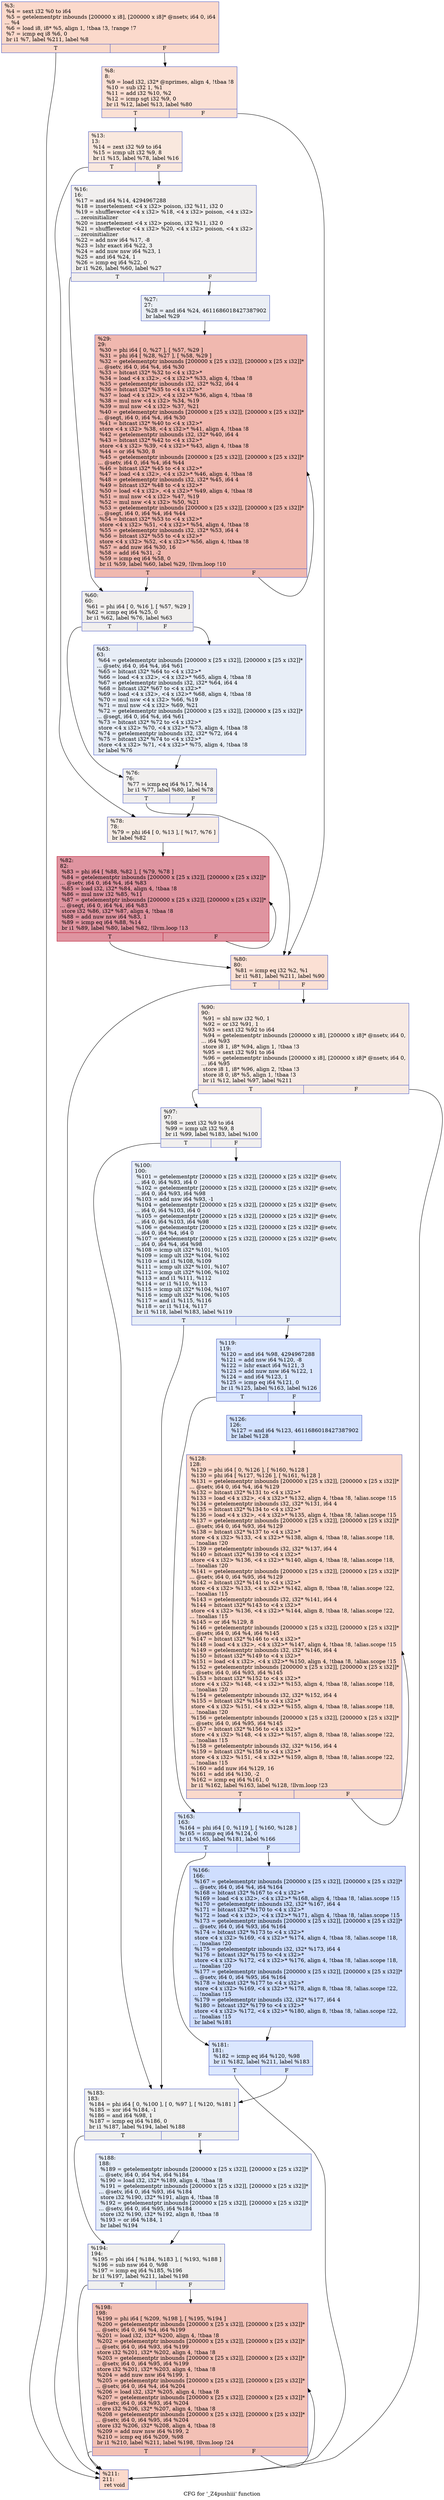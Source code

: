 digraph "CFG for '_Z4pushiii' function" {
	label="CFG for '_Z4pushiii' function";

	Node0x55e00fbd27b0 [shape=record,color="#3d50c3ff", style=filled, fillcolor="#f7a88970",label="{%3:\l  %4 = sext i32 %0 to i64\l  %5 = getelementptr inbounds [200000 x i8], [200000 x i8]* @nsetv, i64 0, i64\l... %4\l  %6 = load i8, i8* %5, align 1, !tbaa !3, !range !7\l  %7 = icmp eq i8 %6, 0\l  br i1 %7, label %211, label %8\l|{<s0>T|<s1>F}}"];
	Node0x55e00fbd27b0:s0 -> Node0x55e00fbd2c80;
	Node0x55e00fbd27b0:s1 -> Node0x55e00fbd2d10;
	Node0x55e00fbd2d10 [shape=record,color="#3d50c3ff", style=filled, fillcolor="#f7b99e70",label="{%8:\l8:                                                \l  %9 = load i32, i32* @nprimes, align 4, !tbaa !8\l  %10 = sub i32 1, %1\l  %11 = add i32 %10, %2\l  %12 = icmp sgt i32 %9, 0\l  br i1 %12, label %13, label %80\l|{<s0>T|<s1>F}}"];
	Node0x55e00fbd2d10:s0 -> Node0x55e00fbd2870;
	Node0x55e00fbd2d10:s1 -> Node0x55e00fbd5260;
	Node0x55e00fbd2870 [shape=record,color="#3d50c3ff", style=filled, fillcolor="#f2cab570",label="{%13:\l13:                                               \l  %14 = zext i32 %9 to i64\l  %15 = icmp ult i32 %9, 8\l  br i1 %15, label %78, label %16\l|{<s0>T|<s1>F}}"];
	Node0x55e00fbd2870:s0 -> Node0x55e00fbd54a0;
	Node0x55e00fbd2870:s1 -> Node0x55e00fbd54f0;
	Node0x55e00fbd54f0 [shape=record,color="#3d50c3ff", style=filled, fillcolor="#e0dbd870",label="{%16:\l16:                                               \l  %17 = and i64 %14, 4294967288\l  %18 = insertelement \<4 x i32\> poison, i32 %11, i32 0\l  %19 = shufflevector \<4 x i32\> %18, \<4 x i32\> poison, \<4 x i32\>\l... zeroinitializer\l  %20 = insertelement \<4 x i32\> poison, i32 %11, i32 0\l  %21 = shufflevector \<4 x i32\> %20, \<4 x i32\> poison, \<4 x i32\>\l... zeroinitializer\l  %22 = add nsw i64 %17, -8\l  %23 = lshr exact i64 %22, 3\l  %24 = add nuw nsw i64 %23, 1\l  %25 = and i64 %24, 1\l  %26 = icmp eq i64 %22, 0\l  br i1 %26, label %60, label %27\l|{<s0>T|<s1>F}}"];
	Node0x55e00fbd54f0:s0 -> Node0x55e00fbd5c00;
	Node0x55e00fbd54f0:s1 -> Node0x55e00fbd5c50;
	Node0x55e00fbd5c50 [shape=record,color="#3d50c3ff", style=filled, fillcolor="#d1dae970",label="{%27:\l27:                                               \l  %28 = and i64 %24, 4611686018427387902\l  br label %29\l}"];
	Node0x55e00fbd5c50 -> Node0x55e00fbd5e40;
	Node0x55e00fbd5e40 [shape=record,color="#3d50c3ff", style=filled, fillcolor="#dc5d4a70",label="{%29:\l29:                                               \l  %30 = phi i64 [ 0, %27 ], [ %57, %29 ]\l  %31 = phi i64 [ %28, %27 ], [ %58, %29 ]\l  %32 = getelementptr inbounds [200000 x [25 x i32]], [200000 x [25 x i32]]*\l... @setv, i64 0, i64 %4, i64 %30\l  %33 = bitcast i32* %32 to \<4 x i32\>*\l  %34 = load \<4 x i32\>, \<4 x i32\>* %33, align 4, !tbaa !8\l  %35 = getelementptr inbounds i32, i32* %32, i64 4\l  %36 = bitcast i32* %35 to \<4 x i32\>*\l  %37 = load \<4 x i32\>, \<4 x i32\>* %36, align 4, !tbaa !8\l  %38 = mul nsw \<4 x i32\> %34, %19\l  %39 = mul nsw \<4 x i32\> %37, %21\l  %40 = getelementptr inbounds [200000 x [25 x i32]], [200000 x [25 x i32]]*\l... @segt, i64 0, i64 %4, i64 %30\l  %41 = bitcast i32* %40 to \<4 x i32\>*\l  store \<4 x i32\> %38, \<4 x i32\>* %41, align 4, !tbaa !8\l  %42 = getelementptr inbounds i32, i32* %40, i64 4\l  %43 = bitcast i32* %42 to \<4 x i32\>*\l  store \<4 x i32\> %39, \<4 x i32\>* %43, align 4, !tbaa !8\l  %44 = or i64 %30, 8\l  %45 = getelementptr inbounds [200000 x [25 x i32]], [200000 x [25 x i32]]*\l... @setv, i64 0, i64 %4, i64 %44\l  %46 = bitcast i32* %45 to \<4 x i32\>*\l  %47 = load \<4 x i32\>, \<4 x i32\>* %46, align 4, !tbaa !8\l  %48 = getelementptr inbounds i32, i32* %45, i64 4\l  %49 = bitcast i32* %48 to \<4 x i32\>*\l  %50 = load \<4 x i32\>, \<4 x i32\>* %49, align 4, !tbaa !8\l  %51 = mul nsw \<4 x i32\> %47, %19\l  %52 = mul nsw \<4 x i32\> %50, %21\l  %53 = getelementptr inbounds [200000 x [25 x i32]], [200000 x [25 x i32]]*\l... @segt, i64 0, i64 %4, i64 %44\l  %54 = bitcast i32* %53 to \<4 x i32\>*\l  store \<4 x i32\> %51, \<4 x i32\>* %54, align 4, !tbaa !8\l  %55 = getelementptr inbounds i32, i32* %53, i64 4\l  %56 = bitcast i32* %55 to \<4 x i32\>*\l  store \<4 x i32\> %52, \<4 x i32\>* %56, align 4, !tbaa !8\l  %57 = add nuw i64 %30, 16\l  %58 = add i64 %31, -2\l  %59 = icmp eq i64 %58, 0\l  br i1 %59, label %60, label %29, !llvm.loop !10\l|{<s0>T|<s1>F}}"];
	Node0x55e00fbd5e40:s0 -> Node0x55e00fbd5c00;
	Node0x55e00fbd5e40:s1 -> Node0x55e00fbd5e40;
	Node0x55e00fbd5c00 [shape=record,color="#3d50c3ff", style=filled, fillcolor="#e0dbd870",label="{%60:\l60:                                               \l  %61 = phi i64 [ 0, %16 ], [ %57, %29 ]\l  %62 = icmp eq i64 %25, 0\l  br i1 %62, label %76, label %63\l|{<s0>T|<s1>F}}"];
	Node0x55e00fbd5c00:s0 -> Node0x55e00fbc7680;
	Node0x55e00fbd5c00:s1 -> Node0x55e00fbd85e0;
	Node0x55e00fbd85e0 [shape=record,color="#3d50c3ff", style=filled, fillcolor="#cbd8ee70",label="{%63:\l63:                                               \l  %64 = getelementptr inbounds [200000 x [25 x i32]], [200000 x [25 x i32]]*\l... @setv, i64 0, i64 %4, i64 %61\l  %65 = bitcast i32* %64 to \<4 x i32\>*\l  %66 = load \<4 x i32\>, \<4 x i32\>* %65, align 4, !tbaa !8\l  %67 = getelementptr inbounds i32, i32* %64, i64 4\l  %68 = bitcast i32* %67 to \<4 x i32\>*\l  %69 = load \<4 x i32\>, \<4 x i32\>* %68, align 4, !tbaa !8\l  %70 = mul nsw \<4 x i32\> %66, %19\l  %71 = mul nsw \<4 x i32\> %69, %21\l  %72 = getelementptr inbounds [200000 x [25 x i32]], [200000 x [25 x i32]]*\l... @segt, i64 0, i64 %4, i64 %61\l  %73 = bitcast i32* %72 to \<4 x i32\>*\l  store \<4 x i32\> %70, \<4 x i32\>* %73, align 4, !tbaa !8\l  %74 = getelementptr inbounds i32, i32* %72, i64 4\l  %75 = bitcast i32* %74 to \<4 x i32\>*\l  store \<4 x i32\> %71, \<4 x i32\>* %75, align 4, !tbaa !8\l  br label %76\l}"];
	Node0x55e00fbd85e0 -> Node0x55e00fbc7680;
	Node0x55e00fbc7680 [shape=record,color="#3d50c3ff", style=filled, fillcolor="#e0dbd870",label="{%76:\l76:                                               \l  %77 = icmp eq i64 %17, %14\l  br i1 %77, label %80, label %78\l|{<s0>T|<s1>F}}"];
	Node0x55e00fbc7680:s0 -> Node0x55e00fbd5260;
	Node0x55e00fbc7680:s1 -> Node0x55e00fbd54a0;
	Node0x55e00fbd54a0 [shape=record,color="#3d50c3ff", style=filled, fillcolor="#ecd3c570",label="{%78:\l78:                                               \l  %79 = phi i64 [ 0, %13 ], [ %17, %76 ]\l  br label %82\l}"];
	Node0x55e00fbd54a0 -> Node0x55e00fbd9570;
	Node0x55e00fbd5260 [shape=record,color="#3d50c3ff", style=filled, fillcolor="#f7b99e70",label="{%80:\l80:                                               \l  %81 = icmp eq i32 %2, %1\l  br i1 %81, label %211, label %90\l|{<s0>T|<s1>F}}"];
	Node0x55e00fbd5260:s0 -> Node0x55e00fbd2c80;
	Node0x55e00fbd5260:s1 -> Node0x55e00fbd96c0;
	Node0x55e00fbd9570 [shape=record,color="#b70d28ff", style=filled, fillcolor="#b70d2870",label="{%82:\l82:                                               \l  %83 = phi i64 [ %88, %82 ], [ %79, %78 ]\l  %84 = getelementptr inbounds [200000 x [25 x i32]], [200000 x [25 x i32]]*\l... @setv, i64 0, i64 %4, i64 %83\l  %85 = load i32, i32* %84, align 4, !tbaa !8\l  %86 = mul nsw i32 %85, %11\l  %87 = getelementptr inbounds [200000 x [25 x i32]], [200000 x [25 x i32]]*\l... @segt, i64 0, i64 %4, i64 %83\l  store i32 %86, i32* %87, align 4, !tbaa !8\l  %88 = add nuw nsw i64 %83, 1\l  %89 = icmp eq i64 %88, %14\l  br i1 %89, label %80, label %82, !llvm.loop !13\l|{<s0>T|<s1>F}}"];
	Node0x55e00fbd9570:s0 -> Node0x55e00fbd5260;
	Node0x55e00fbd9570:s1 -> Node0x55e00fbd9570;
	Node0x55e00fbd96c0 [shape=record,color="#3d50c3ff", style=filled, fillcolor="#eed0c070",label="{%90:\l90:                                               \l  %91 = shl nsw i32 %0, 1\l  %92 = or i32 %91, 1\l  %93 = sext i32 %92 to i64\l  %94 = getelementptr inbounds [200000 x i8], [200000 x i8]* @nsetv, i64 0,\l... i64 %93\l  store i8 1, i8* %94, align 1, !tbaa !3\l  %95 = sext i32 %91 to i64\l  %96 = getelementptr inbounds [200000 x i8], [200000 x i8]* @nsetv, i64 0,\l... i64 %95\l  store i8 1, i8* %96, align 2, !tbaa !3\l  store i8 0, i8* %5, align 1, !tbaa !3\l  br i1 %12, label %97, label %211\l|{<s0>T|<s1>F}}"];
	Node0x55e00fbd96c0:s0 -> Node0x55e00fbda970;
	Node0x55e00fbd96c0:s1 -> Node0x55e00fbd2c80;
	Node0x55e00fbda970 [shape=record,color="#3d50c3ff", style=filled, fillcolor="#e0dbd870",label="{%97:\l97:                                               \l  %98 = zext i32 %9 to i64\l  %99 = icmp ult i32 %9, 8\l  br i1 %99, label %183, label %100\l|{<s0>T|<s1>F}}"];
	Node0x55e00fbda970:s0 -> Node0x55e00fbdab70;
	Node0x55e00fbda970:s1 -> Node0x55e00fbdabc0;
	Node0x55e00fbdabc0 [shape=record,color="#3d50c3ff", style=filled, fillcolor="#cbd8ee70",label="{%100:\l100:                                              \l  %101 = getelementptr [200000 x [25 x i32]], [200000 x [25 x i32]]* @setv,\l... i64 0, i64 %93, i64 0\l  %102 = getelementptr [200000 x [25 x i32]], [200000 x [25 x i32]]* @setv,\l... i64 0, i64 %93, i64 %98\l  %103 = add nsw i64 %93, -1\l  %104 = getelementptr [200000 x [25 x i32]], [200000 x [25 x i32]]* @setv,\l... i64 0, i64 %103, i64 0\l  %105 = getelementptr [200000 x [25 x i32]], [200000 x [25 x i32]]* @setv,\l... i64 0, i64 %103, i64 %98\l  %106 = getelementptr [200000 x [25 x i32]], [200000 x [25 x i32]]* @setv,\l... i64 0, i64 %4, i64 0\l  %107 = getelementptr [200000 x [25 x i32]], [200000 x [25 x i32]]* @setv,\l... i64 0, i64 %4, i64 %98\l  %108 = icmp ult i32* %101, %105\l  %109 = icmp ult i32* %104, %102\l  %110 = and i1 %108, %109\l  %111 = icmp ult i32* %101, %107\l  %112 = icmp ult i32* %106, %102\l  %113 = and i1 %111, %112\l  %114 = or i1 %110, %113\l  %115 = icmp ult i32* %104, %107\l  %116 = icmp ult i32* %106, %105\l  %117 = and i1 %115, %116\l  %118 = or i1 %114, %117\l  br i1 %118, label %183, label %119\l|{<s0>T|<s1>F}}"];
	Node0x55e00fbdabc0:s0 -> Node0x55e00fbdab70;
	Node0x55e00fbdabc0:s1 -> Node0x55e00fbdb8c0;
	Node0x55e00fbdb8c0 [shape=record,color="#3d50c3ff", style=filled, fillcolor="#aec9fc70",label="{%119:\l119:                                              \l  %120 = and i64 %98, 4294967288\l  %121 = add nsw i64 %120, -8\l  %122 = lshr exact i64 %121, 3\l  %123 = add nuw nsw i64 %122, 1\l  %124 = and i64 %123, 1\l  %125 = icmp eq i64 %121, 0\l  br i1 %125, label %163, label %126\l|{<s0>T|<s1>F}}"];
	Node0x55e00fbdb8c0:s0 -> Node0x55e00fbdbd20;
	Node0x55e00fbdb8c0:s1 -> Node0x55e00fbdbd70;
	Node0x55e00fbdbd70 [shape=record,color="#3d50c3ff", style=filled, fillcolor="#9abbff70",label="{%126:\l126:                                              \l  %127 = and i64 %123, 4611686018427387902\l  br label %128\l}"];
	Node0x55e00fbdbd70 -> Node0x55e00fbdbf60;
	Node0x55e00fbdbf60 [shape=record,color="#3d50c3ff", style=filled, fillcolor="#f7a88970",label="{%128:\l128:                                              \l  %129 = phi i64 [ 0, %126 ], [ %160, %128 ]\l  %130 = phi i64 [ %127, %126 ], [ %161, %128 ]\l  %131 = getelementptr inbounds [200000 x [25 x i32]], [200000 x [25 x i32]]*\l... @setv, i64 0, i64 %4, i64 %129\l  %132 = bitcast i32* %131 to \<4 x i32\>*\l  %133 = load \<4 x i32\>, \<4 x i32\>* %132, align 4, !tbaa !8, !alias.scope !15\l  %134 = getelementptr inbounds i32, i32* %131, i64 4\l  %135 = bitcast i32* %134 to \<4 x i32\>*\l  %136 = load \<4 x i32\>, \<4 x i32\>* %135, align 4, !tbaa !8, !alias.scope !15\l  %137 = getelementptr inbounds [200000 x [25 x i32]], [200000 x [25 x i32]]*\l... @setv, i64 0, i64 %93, i64 %129\l  %138 = bitcast i32* %137 to \<4 x i32\>*\l  store \<4 x i32\> %133, \<4 x i32\>* %138, align 4, !tbaa !8, !alias.scope !18,\l... !noalias !20\l  %139 = getelementptr inbounds i32, i32* %137, i64 4\l  %140 = bitcast i32* %139 to \<4 x i32\>*\l  store \<4 x i32\> %136, \<4 x i32\>* %140, align 4, !tbaa !8, !alias.scope !18,\l... !noalias !20\l  %141 = getelementptr inbounds [200000 x [25 x i32]], [200000 x [25 x i32]]*\l... @setv, i64 0, i64 %95, i64 %129\l  %142 = bitcast i32* %141 to \<4 x i32\>*\l  store \<4 x i32\> %133, \<4 x i32\>* %142, align 8, !tbaa !8, !alias.scope !22,\l... !noalias !15\l  %143 = getelementptr inbounds i32, i32* %141, i64 4\l  %144 = bitcast i32* %143 to \<4 x i32\>*\l  store \<4 x i32\> %136, \<4 x i32\>* %144, align 8, !tbaa !8, !alias.scope !22,\l... !noalias !15\l  %145 = or i64 %129, 8\l  %146 = getelementptr inbounds [200000 x [25 x i32]], [200000 x [25 x i32]]*\l... @setv, i64 0, i64 %4, i64 %145\l  %147 = bitcast i32* %146 to \<4 x i32\>*\l  %148 = load \<4 x i32\>, \<4 x i32\>* %147, align 4, !tbaa !8, !alias.scope !15\l  %149 = getelementptr inbounds i32, i32* %146, i64 4\l  %150 = bitcast i32* %149 to \<4 x i32\>*\l  %151 = load \<4 x i32\>, \<4 x i32\>* %150, align 4, !tbaa !8, !alias.scope !15\l  %152 = getelementptr inbounds [200000 x [25 x i32]], [200000 x [25 x i32]]*\l... @setv, i64 0, i64 %93, i64 %145\l  %153 = bitcast i32* %152 to \<4 x i32\>*\l  store \<4 x i32\> %148, \<4 x i32\>* %153, align 4, !tbaa !8, !alias.scope !18,\l... !noalias !20\l  %154 = getelementptr inbounds i32, i32* %152, i64 4\l  %155 = bitcast i32* %154 to \<4 x i32\>*\l  store \<4 x i32\> %151, \<4 x i32\>* %155, align 4, !tbaa !8, !alias.scope !18,\l... !noalias !20\l  %156 = getelementptr inbounds [200000 x [25 x i32]], [200000 x [25 x i32]]*\l... @setv, i64 0, i64 %95, i64 %145\l  %157 = bitcast i32* %156 to \<4 x i32\>*\l  store \<4 x i32\> %148, \<4 x i32\>* %157, align 8, !tbaa !8, !alias.scope !22,\l... !noalias !15\l  %158 = getelementptr inbounds i32, i32* %156, i64 4\l  %159 = bitcast i32* %158 to \<4 x i32\>*\l  store \<4 x i32\> %151, \<4 x i32\>* %159, align 8, !tbaa !8, !alias.scope !22,\l... !noalias !15\l  %160 = add nuw i64 %129, 16\l  %161 = add i64 %130, -2\l  %162 = icmp eq i64 %161, 0\l  br i1 %162, label %163, label %128, !llvm.loop !23\l|{<s0>T|<s1>F}}"];
	Node0x55e00fbdbf60:s0 -> Node0x55e00fbdbd20;
	Node0x55e00fbdbf60:s1 -> Node0x55e00fbdbf60;
	Node0x55e00fbdbd20 [shape=record,color="#3d50c3ff", style=filled, fillcolor="#aec9fc70",label="{%163:\l163:                                              \l  %164 = phi i64 [ 0, %119 ], [ %160, %128 ]\l  %165 = icmp eq i64 %124, 0\l  br i1 %165, label %181, label %166\l|{<s0>T|<s1>F}}"];
	Node0x55e00fbdbd20:s0 -> Node0x55e00fbe02f0;
	Node0x55e00fbdbd20:s1 -> Node0x55e00fbe0340;
	Node0x55e00fbe0340 [shape=record,color="#3d50c3ff", style=filled, fillcolor="#93b5fe70",label="{%166:\l166:                                              \l  %167 = getelementptr inbounds [200000 x [25 x i32]], [200000 x [25 x i32]]*\l... @setv, i64 0, i64 %4, i64 %164\l  %168 = bitcast i32* %167 to \<4 x i32\>*\l  %169 = load \<4 x i32\>, \<4 x i32\>* %168, align 4, !tbaa !8, !alias.scope !15\l  %170 = getelementptr inbounds i32, i32* %167, i64 4\l  %171 = bitcast i32* %170 to \<4 x i32\>*\l  %172 = load \<4 x i32\>, \<4 x i32\>* %171, align 4, !tbaa !8, !alias.scope !15\l  %173 = getelementptr inbounds [200000 x [25 x i32]], [200000 x [25 x i32]]*\l... @setv, i64 0, i64 %93, i64 %164\l  %174 = bitcast i32* %173 to \<4 x i32\>*\l  store \<4 x i32\> %169, \<4 x i32\>* %174, align 4, !tbaa !8, !alias.scope !18,\l... !noalias !20\l  %175 = getelementptr inbounds i32, i32* %173, i64 4\l  %176 = bitcast i32* %175 to \<4 x i32\>*\l  store \<4 x i32\> %172, \<4 x i32\>* %176, align 4, !tbaa !8, !alias.scope !18,\l... !noalias !20\l  %177 = getelementptr inbounds [200000 x [25 x i32]], [200000 x [25 x i32]]*\l... @setv, i64 0, i64 %95, i64 %164\l  %178 = bitcast i32* %177 to \<4 x i32\>*\l  store \<4 x i32\> %169, \<4 x i32\>* %178, align 8, !tbaa !8, !alias.scope !22,\l... !noalias !15\l  %179 = getelementptr inbounds i32, i32* %177, i64 4\l  %180 = bitcast i32* %179 to \<4 x i32\>*\l  store \<4 x i32\> %172, \<4 x i32\>* %180, align 8, !tbaa !8, !alias.scope !22,\l... !noalias !15\l  br label %181\l}"];
	Node0x55e00fbe0340 -> Node0x55e00fbe02f0;
	Node0x55e00fbe02f0 [shape=record,color="#3d50c3ff", style=filled, fillcolor="#aec9fc70",label="{%181:\l181:                                              \l  %182 = icmp eq i64 %120, %98\l  br i1 %182, label %211, label %183\l|{<s0>T|<s1>F}}"];
	Node0x55e00fbe02f0:s0 -> Node0x55e00fbd2c80;
	Node0x55e00fbe02f0:s1 -> Node0x55e00fbdab70;
	Node0x55e00fbdab70 [shape=record,color="#3d50c3ff", style=filled, fillcolor="#dedcdb70",label="{%183:\l183:                                              \l  %184 = phi i64 [ 0, %100 ], [ 0, %97 ], [ %120, %181 ]\l  %185 = xor i64 %184, -1\l  %186 = and i64 %98, 1\l  %187 = icmp eq i64 %186, 0\l  br i1 %187, label %194, label %188\l|{<s0>T|<s1>F}}"];
	Node0x55e00fbdab70:s0 -> Node0x55e00fbe1430;
	Node0x55e00fbdab70:s1 -> Node0x55e00fbe1480;
	Node0x55e00fbe1480 [shape=record,color="#3d50c3ff", style=filled, fillcolor="#c5d6f270",label="{%188:\l188:                                              \l  %189 = getelementptr inbounds [200000 x [25 x i32]], [200000 x [25 x i32]]*\l... @setv, i64 0, i64 %4, i64 %184\l  %190 = load i32, i32* %189, align 4, !tbaa !8\l  %191 = getelementptr inbounds [200000 x [25 x i32]], [200000 x [25 x i32]]*\l... @setv, i64 0, i64 %93, i64 %184\l  store i32 %190, i32* %191, align 4, !tbaa !8\l  %192 = getelementptr inbounds [200000 x [25 x i32]], [200000 x [25 x i32]]*\l... @setv, i64 0, i64 %95, i64 %184\l  store i32 %190, i32* %192, align 8, !tbaa !8\l  %193 = or i64 %184, 1\l  br label %194\l}"];
	Node0x55e00fbe1480 -> Node0x55e00fbe1430;
	Node0x55e00fbe1430 [shape=record,color="#3d50c3ff", style=filled, fillcolor="#dedcdb70",label="{%194:\l194:                                              \l  %195 = phi i64 [ %184, %183 ], [ %193, %188 ]\l  %196 = sub nsw i64 0, %98\l  %197 = icmp eq i64 %185, %196\l  br i1 %197, label %211, label %198\l|{<s0>T|<s1>F}}"];
	Node0x55e00fbe1430:s0 -> Node0x55e00fbd2c80;
	Node0x55e00fbe1430:s1 -> Node0x55e00fbe1c80;
	Node0x55e00fbe1c80 [shape=record,color="#3d50c3ff", style=filled, fillcolor="#e5705870",label="{%198:\l198:                                              \l  %199 = phi i64 [ %209, %198 ], [ %195, %194 ]\l  %200 = getelementptr inbounds [200000 x [25 x i32]], [200000 x [25 x i32]]*\l... @setv, i64 0, i64 %4, i64 %199\l  %201 = load i32, i32* %200, align 4, !tbaa !8\l  %202 = getelementptr inbounds [200000 x [25 x i32]], [200000 x [25 x i32]]*\l... @setv, i64 0, i64 %93, i64 %199\l  store i32 %201, i32* %202, align 4, !tbaa !8\l  %203 = getelementptr inbounds [200000 x [25 x i32]], [200000 x [25 x i32]]*\l... @setv, i64 0, i64 %95, i64 %199\l  store i32 %201, i32* %203, align 4, !tbaa !8\l  %204 = add nuw nsw i64 %199, 1\l  %205 = getelementptr inbounds [200000 x [25 x i32]], [200000 x [25 x i32]]*\l... @setv, i64 0, i64 %4, i64 %204\l  %206 = load i32, i32* %205, align 4, !tbaa !8\l  %207 = getelementptr inbounds [200000 x [25 x i32]], [200000 x [25 x i32]]*\l... @setv, i64 0, i64 %93, i64 %204\l  store i32 %206, i32* %207, align 4, !tbaa !8\l  %208 = getelementptr inbounds [200000 x [25 x i32]], [200000 x [25 x i32]]*\l... @setv, i64 0, i64 %95, i64 %204\l  store i32 %206, i32* %208, align 4, !tbaa !8\l  %209 = add nuw nsw i64 %199, 2\l  %210 = icmp eq i64 %209, %98\l  br i1 %210, label %211, label %198, !llvm.loop !24\l|{<s0>T|<s1>F}}"];
	Node0x55e00fbe1c80:s0 -> Node0x55e00fbd2c80;
	Node0x55e00fbe1c80:s1 -> Node0x55e00fbe1c80;
	Node0x55e00fbd2c80 [shape=record,color="#3d50c3ff", style=filled, fillcolor="#f7a88970",label="{%211:\l211:                                              \l  ret void\l}"];
}
